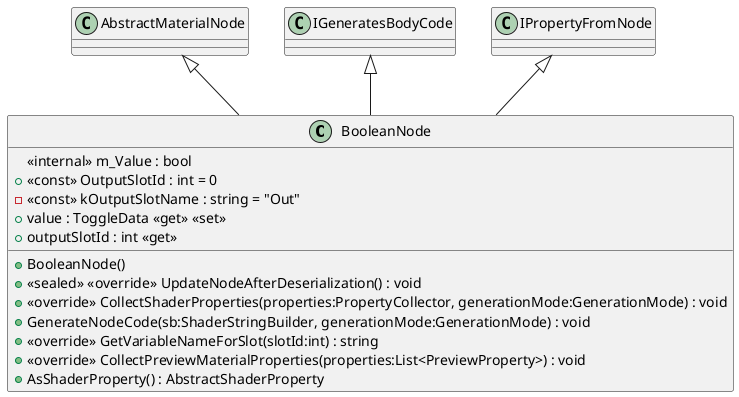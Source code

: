 @startuml
class BooleanNode {
    <<internal>> m_Value : bool
    + <<const>> OutputSlotId : int = 0
    - <<const>> kOutputSlotName : string = "Out"
    + BooleanNode()
    + <<sealed>> <<override>> UpdateNodeAfterDeserialization() : void
    + value : ToggleData <<get>> <<set>>
    + <<override>> CollectShaderProperties(properties:PropertyCollector, generationMode:GenerationMode) : void
    + GenerateNodeCode(sb:ShaderStringBuilder, generationMode:GenerationMode) : void
    + <<override>> GetVariableNameForSlot(slotId:int) : string
    + <<override>> CollectPreviewMaterialProperties(properties:List<PreviewProperty>) : void
    + AsShaderProperty() : AbstractShaderProperty
    + outputSlotId : int <<get>>
}
AbstractMaterialNode <|-- BooleanNode
IGeneratesBodyCode <|-- BooleanNode
IPropertyFromNode <|-- BooleanNode
@enduml
